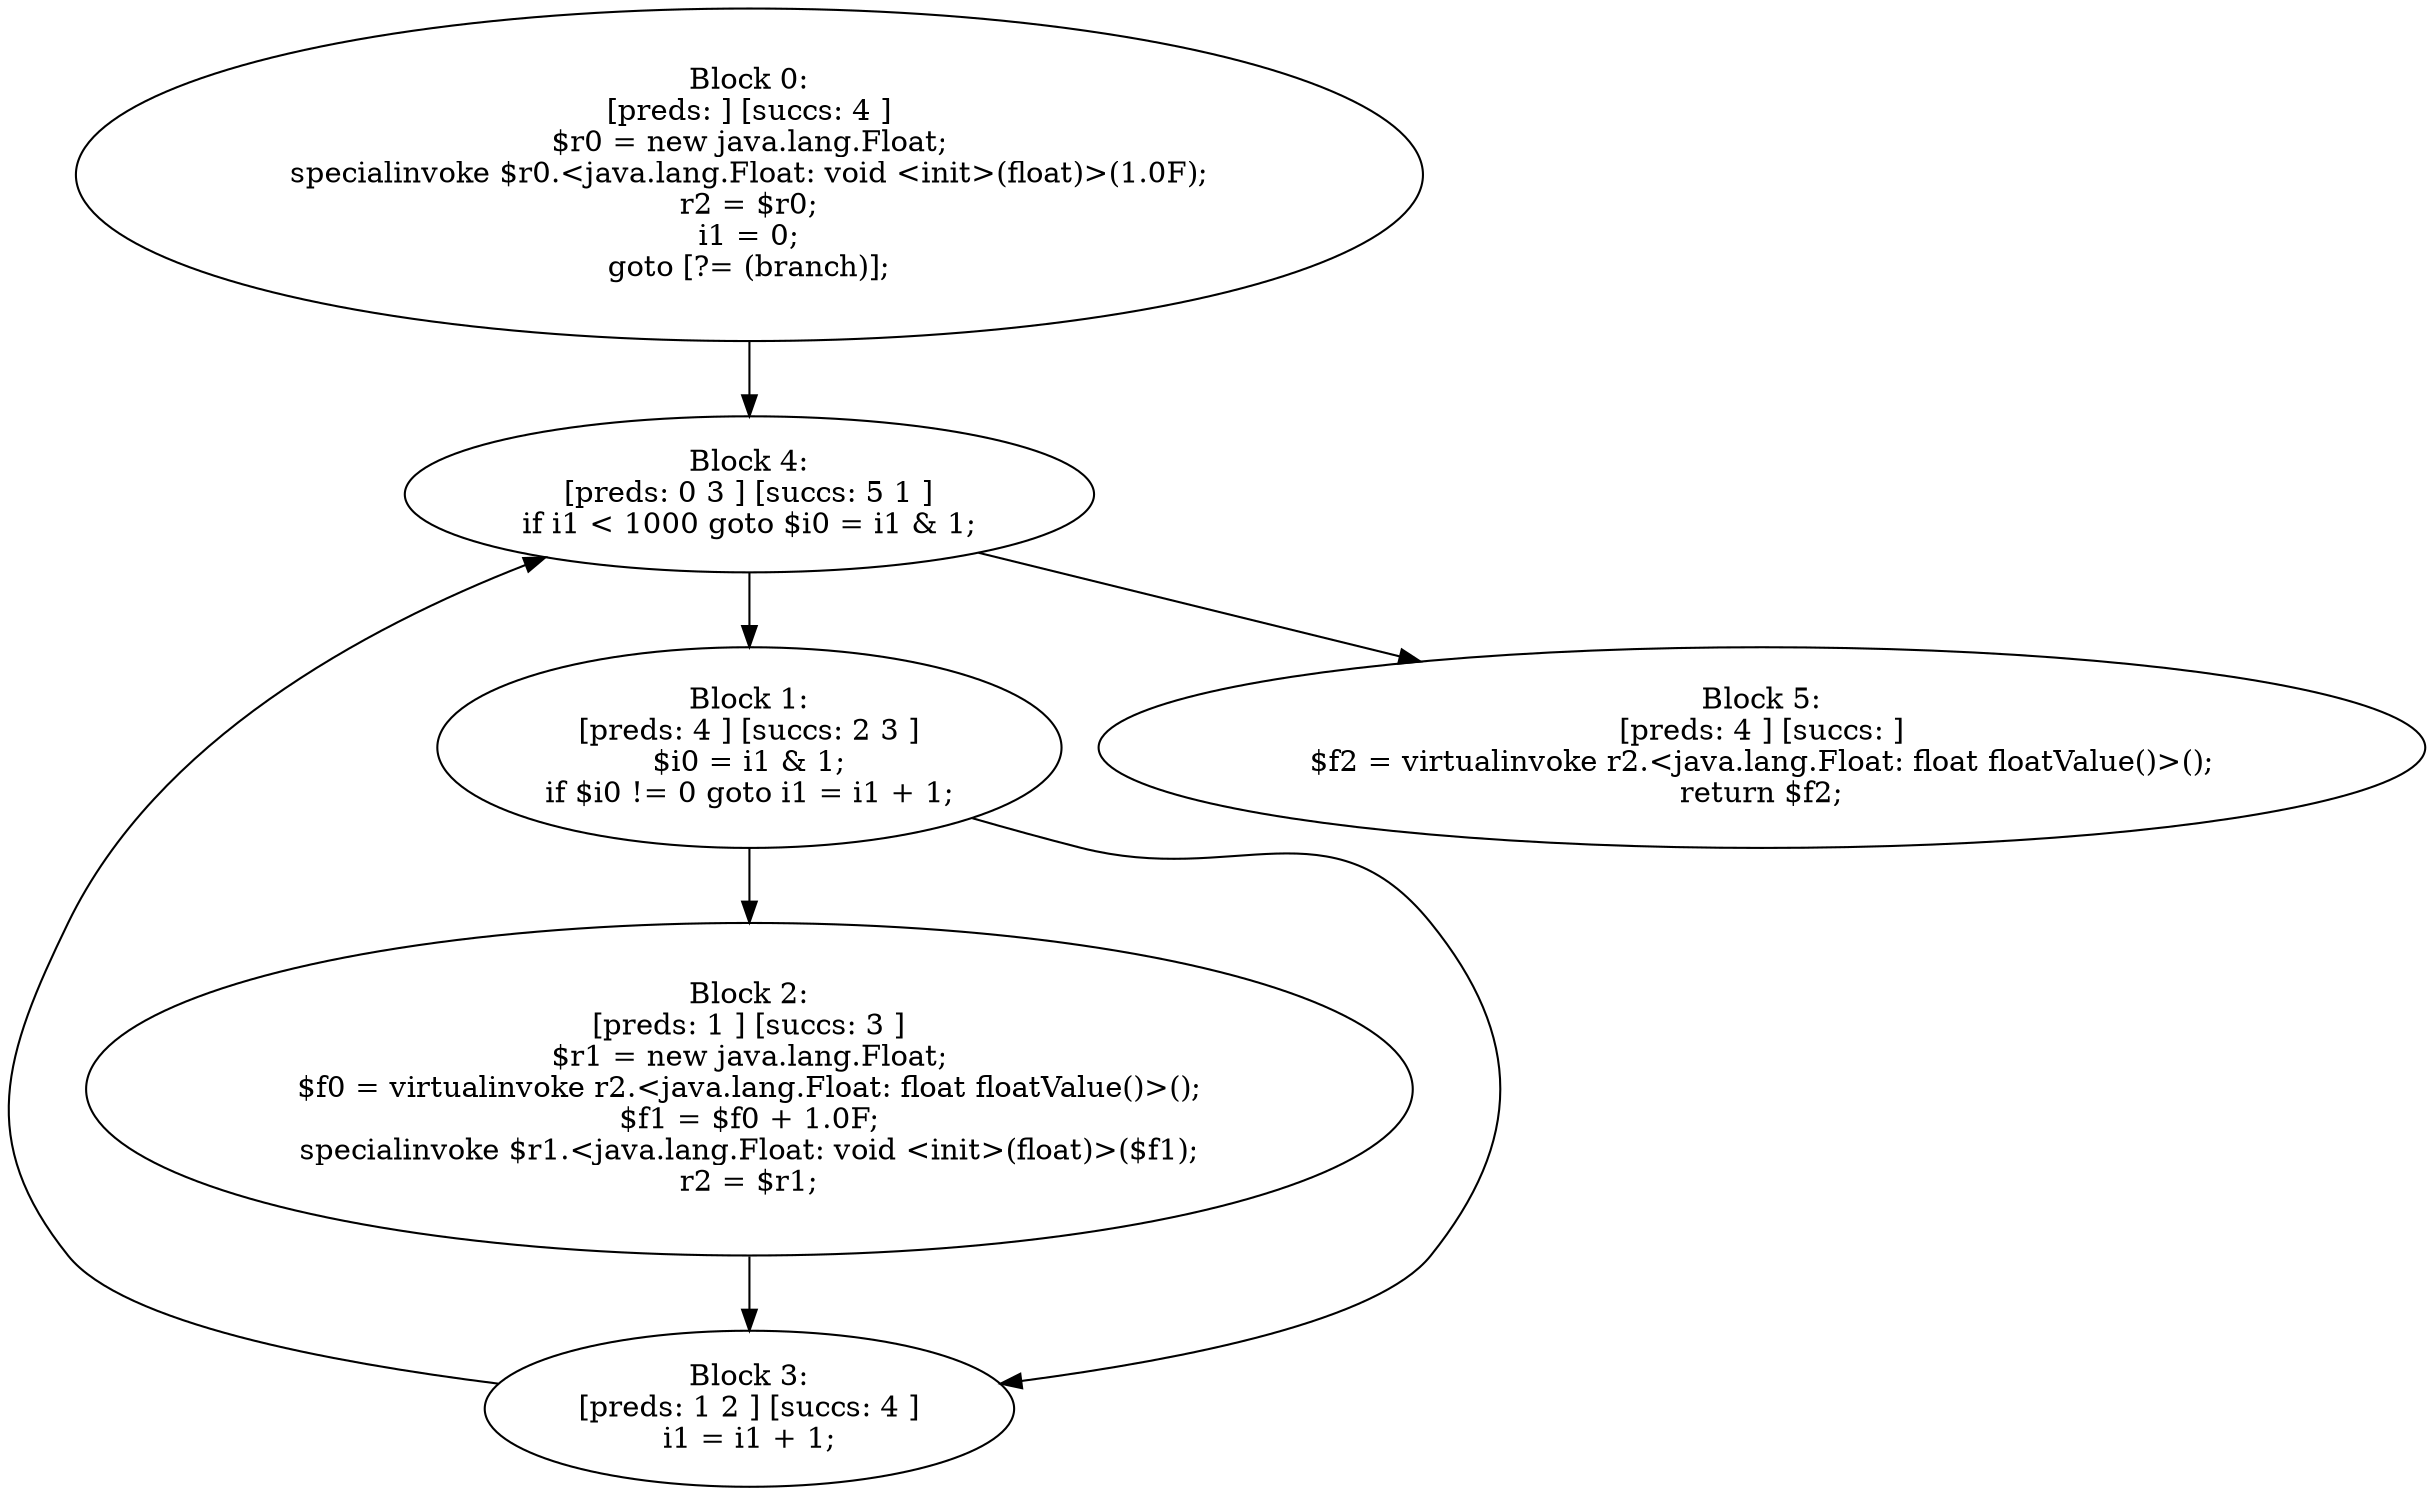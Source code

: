 digraph "unitGraph" {
    "Block 0:
[preds: ] [succs: 4 ]
$r0 = new java.lang.Float;
specialinvoke $r0.<java.lang.Float: void <init>(float)>(1.0F);
r2 = $r0;
i1 = 0;
goto [?= (branch)];
"
    "Block 1:
[preds: 4 ] [succs: 2 3 ]
$i0 = i1 & 1;
if $i0 != 0 goto i1 = i1 + 1;
"
    "Block 2:
[preds: 1 ] [succs: 3 ]
$r1 = new java.lang.Float;
$f0 = virtualinvoke r2.<java.lang.Float: float floatValue()>();
$f1 = $f0 + 1.0F;
specialinvoke $r1.<java.lang.Float: void <init>(float)>($f1);
r2 = $r1;
"
    "Block 3:
[preds: 1 2 ] [succs: 4 ]
i1 = i1 + 1;
"
    "Block 4:
[preds: 0 3 ] [succs: 5 1 ]
if i1 < 1000 goto $i0 = i1 & 1;
"
    "Block 5:
[preds: 4 ] [succs: ]
$f2 = virtualinvoke r2.<java.lang.Float: float floatValue()>();
return $f2;
"
    "Block 0:
[preds: ] [succs: 4 ]
$r0 = new java.lang.Float;
specialinvoke $r0.<java.lang.Float: void <init>(float)>(1.0F);
r2 = $r0;
i1 = 0;
goto [?= (branch)];
"->"Block 4:
[preds: 0 3 ] [succs: 5 1 ]
if i1 < 1000 goto $i0 = i1 & 1;
";
    "Block 1:
[preds: 4 ] [succs: 2 3 ]
$i0 = i1 & 1;
if $i0 != 0 goto i1 = i1 + 1;
"->"Block 2:
[preds: 1 ] [succs: 3 ]
$r1 = new java.lang.Float;
$f0 = virtualinvoke r2.<java.lang.Float: float floatValue()>();
$f1 = $f0 + 1.0F;
specialinvoke $r1.<java.lang.Float: void <init>(float)>($f1);
r2 = $r1;
";
    "Block 1:
[preds: 4 ] [succs: 2 3 ]
$i0 = i1 & 1;
if $i0 != 0 goto i1 = i1 + 1;
"->"Block 3:
[preds: 1 2 ] [succs: 4 ]
i1 = i1 + 1;
";
    "Block 2:
[preds: 1 ] [succs: 3 ]
$r1 = new java.lang.Float;
$f0 = virtualinvoke r2.<java.lang.Float: float floatValue()>();
$f1 = $f0 + 1.0F;
specialinvoke $r1.<java.lang.Float: void <init>(float)>($f1);
r2 = $r1;
"->"Block 3:
[preds: 1 2 ] [succs: 4 ]
i1 = i1 + 1;
";
    "Block 3:
[preds: 1 2 ] [succs: 4 ]
i1 = i1 + 1;
"->"Block 4:
[preds: 0 3 ] [succs: 5 1 ]
if i1 < 1000 goto $i0 = i1 & 1;
";
    "Block 4:
[preds: 0 3 ] [succs: 5 1 ]
if i1 < 1000 goto $i0 = i1 & 1;
"->"Block 5:
[preds: 4 ] [succs: ]
$f2 = virtualinvoke r2.<java.lang.Float: float floatValue()>();
return $f2;
";
    "Block 4:
[preds: 0 3 ] [succs: 5 1 ]
if i1 < 1000 goto $i0 = i1 & 1;
"->"Block 1:
[preds: 4 ] [succs: 2 3 ]
$i0 = i1 & 1;
if $i0 != 0 goto i1 = i1 + 1;
";
}
